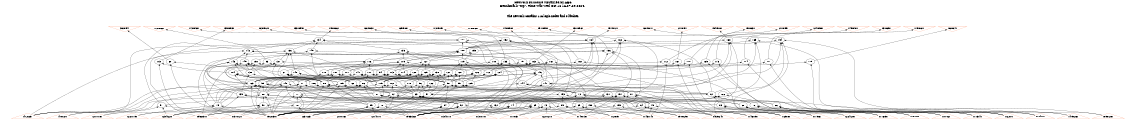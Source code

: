 # Network structure generated by ABC

digraph network {
size = "7.5,10";
center = true;
edge [dir = back];

{
  node [shape = plaintext];
  edge [style = invis];
  LevelTitle1 [label=""];
  LevelTitle2 [label=""];
  Level8 [label = ""];
  Level7 [label = ""];
  Level6 [label = ""];
  Level5 [label = ""];
  Level4 [label = ""];
  Level3 [label = ""];
  Level2 [label = ""];
  Level1 [label = ""];
  Level0 [label = ""];
  LevelTitle1 ->  LevelTitle2 ->  Level8 ->  Level7 ->  Level6 ->  Level5 ->  Level4 ->  Level3 ->  Level2 ->  Level1 ->  Level0;
}

{
  rank = same;
  LevelTitle1;
  title1 [shape=plaintext,
          fontsize=20,
          fontname = "Times-Roman",
          label="Network structure visualized by ABC\nBenchmark \"top\". Time was Wed Oct 16 16:07:29 2024. "
         ];
}

{
  rank = same;
  LevelTitle2;
  title2 [shape=plaintext,
          fontsize=18,
          fontname = "Times-Roman",
          label="The network contains 116 logic nodes and 0 latches.\n"
         ];
}

{
  rank = same;
  Level8;
  Node34 [label = "_36_854_", shape = invtriangle, color = coral, fillcolor = coral];
  Node35 [label = "_12_862_", shape = invtriangle, color = coral, fillcolor = coral];
  Node36 [label = "_42_852_", shape = invtriangle, color = coral, fillcolor = coral];
  Node37 [label = "_39_853_", shape = invtriangle, color = coral, fillcolor = coral];
  Node38 [label = "_63_902_", shape = invtriangle, color = coral, fillcolor = coral];
  Node39 [label = "_33_855_", shape = invtriangle, color = coral, fillcolor = coral];
  Node40 [label = "_75_866_", shape = invtriangle, color = coral, fillcolor = coral];
  Node41 [label = "_66_903_", shape = invtriangle, color = coral, fillcolor = coral];
  Node42 [label = "_69_908_", shape = invtriangle, color = coral, fillcolor = coral];
  Node43 [label = "_72_909_", shape = invtriangle, color = coral, fillcolor = coral];
  Node44 [label = "_18_860_", shape = invtriangle, color = coral, fillcolor = coral];
  Node45 [label = "_48_850_", shape = invtriangle, color = coral, fillcolor = coral];
  Node46 [label = "_51_899_", shape = invtriangle, color = coral, fillcolor = coral];
  Node47 [label = "_30_856_", shape = invtriangle, color = coral, fillcolor = coral];
  Node48 [label = "_57_912_", shape = invtriangle, color = coral, fillcolor = coral];
  Node49 [label = "_60_901_", shape = invtriangle, color = coral, fillcolor = coral];
  Node50 [label = "_27_857_", shape = invtriangle, color = coral, fillcolor = coral];
  Node51 [label = "_54_900_", shape = invtriangle, color = coral, fillcolor = coral];
  Node52 [label = "_9_863_", shape = invtriangle, color = coral, fillcolor = coral];
  Node53 [label = "_21_859_", shape = invtriangle, color = coral, fillcolor = coral];
  Node54 [label = "_24_858_", shape = invtriangle, color = coral, fillcolor = coral];
  Node55 [label = "_45_851_", shape = invtriangle, color = coral, fillcolor = coral];
  Node56 [label = "_3_865_", shape = invtriangle, color = coral, fillcolor = coral];
  Node57 [label = "_15_861_", shape = invtriangle, color = coral, fillcolor = coral];
  Node58 [label = "_6_864_", shape = invtriangle, color = coral, fillcolor = coral];
}

{
  rank = same;
  Level7;
  Node107 [label = "107\n", shape = ellipse];
  Node134 [label = "134\n", shape = ellipse];
  Node152 [label = "152\n", shape = ellipse];
  Node154 [label = "154\n", shape = ellipse];
  Node162 [label = "162\n", shape = ellipse];
  Node164 [label = "164\n", shape = ellipse];
  Node165 [label = "165\n", shape = ellipse];
  Node168 [label = "168\n", shape = ellipse];
}

{
  rank = same;
  Level6;
  Node108 [label = "108\n", shape = ellipse];
  Node135 [label = "135\n", shape = ellipse];
  Node136 [label = "136\n", shape = ellipse];
  Node142 [label = "142\n", shape = ellipse];
  Node149 [label = "149\n", shape = ellipse];
  Node155 [label = "155\n", shape = ellipse];
  Node156 [label = "156\n", shape = ellipse];
}

{
  rank = same;
  Level5;
  Node60 [label = "60\n", shape = ellipse];
  Node93 [label = "93\n", shape = ellipse];
  Node100 [label = "100\n", shape = ellipse];
  Node103 [label = "103\n", shape = ellipse];
  Node109 [label = "109\n", shape = ellipse];
  Node116 [label = "116\n", shape = ellipse];
  Node119 [label = "119\n", shape = ellipse];
  Node127 [label = "127\n", shape = ellipse];
  Node133 [label = "133\n", shape = ellipse];
  Node137 [label = "137\n", shape = ellipse];
  Node143 [label = "143\n", shape = ellipse];
  Node145 [label = "145\n", shape = ellipse];
  Node150 [label = "150\n", shape = ellipse];
  Node151 [label = "151\n", shape = ellipse];
  Node160 [label = "160\n", shape = ellipse];
  Node161 [label = "161\n", shape = ellipse];
  Node163 [label = "163\n", shape = ellipse];
  Node167 [label = "167\n", shape = ellipse];
  Node169 [label = "169\n", shape = ellipse];
  Node170 [label = "170\n", shape = ellipse];
  Node171 [label = "171\n", shape = ellipse];
  Node172 [label = "172\n", shape = ellipse];
  Node173 [label = "173\n", shape = ellipse];
  Node174 [label = "174\n", shape = ellipse];
  Node175 [label = "175\n", shape = ellipse];
}

{
  rank = same;
  Level4;
  Node61 [label = "61\n", shape = ellipse];
  Node94 [label = "94\n", shape = ellipse];
  Node101 [label = "101\n", shape = ellipse];
  Node104 [label = "104\n", shape = ellipse];
  Node110 [label = "110\n", shape = ellipse];
  Node111 [label = "111\n", shape = ellipse];
  Node112 [label = "112\n", shape = ellipse];
  Node113 [label = "113\n", shape = ellipse];
  Node114 [label = "114\n", shape = ellipse];
  Node117 [label = "117\n", shape = ellipse];
  Node120 [label = "120\n", shape = ellipse];
  Node121 [label = "121\n", shape = ellipse];
  Node124 [label = "124\n", shape = ellipse];
  Node126 [label = "126\n", shape = ellipse];
  Node128 [label = "128\n", shape = ellipse];
  Node129 [label = "129\n", shape = ellipse];
  Node130 [label = "130\n", shape = ellipse];
  Node138 [label = "138\n", shape = ellipse];
  Node140 [label = "140\n", shape = ellipse];
  Node141 [label = "141\n", shape = ellipse];
  Node146 [label = "146\n", shape = ellipse];
}

{
  rank = same;
  Level3;
  Node62 [label = "62\n", shape = ellipse];
  Node71 [label = "71\n", shape = ellipse];
  Node80 [label = "80\n", shape = ellipse];
  Node86 [label = "86\n", shape = ellipse];
  Node95 [label = "95\n", shape = ellipse];
  Node96 [label = "96\n", shape = ellipse];
  Node98 [label = "98\n", shape = ellipse];
  Node99 [label = "99\n", shape = ellipse];
  Node102 [label = "102\n", shape = ellipse];
  Node105 [label = "105\n", shape = ellipse];
  Node106 [label = "106\n", shape = ellipse];
  Node115 [label = "115\n", shape = ellipse];
  Node118 [label = "118\n", shape = ellipse];
  Node122 [label = "122\n", shape = ellipse];
  Node123 [label = "123\n", shape = ellipse];
  Node125 [label = "125\n", shape = ellipse];
  Node144 [label = "144\n", shape = ellipse];
  Node147 [label = "147\n", shape = ellipse];
  Node148 [label = "148\n", shape = ellipse];
}

{
  rank = same;
  Level2;
  Node63 [label = "63\n", shape = ellipse];
  Node67 [label = "67\n", shape = ellipse];
  Node72 [label = "72\n", shape = ellipse];
  Node77 [label = "77\n", shape = ellipse];
  Node81 [label = "81\n", shape = ellipse];
  Node82 [label = "82\n", shape = ellipse];
  Node87 [label = "87\n", shape = ellipse];
  Node88 [label = "88\n", shape = ellipse];
  Node97 [label = "97\n", shape = ellipse];
  Node131 [label = "131\n", shape = ellipse];
  Node139 [label = "139\n", shape = ellipse];
  Node153 [label = "153\n", shape = ellipse];
  Node157 [label = "157\n", shape = ellipse];
  Node166 [label = "166\n", shape = ellipse];
}

{
  rank = same;
  Level1;
  Node64 [label = "64\n", shape = ellipse];
  Node65 [label = "65\n", shape = ellipse];
  Node66 [label = "66\n", shape = ellipse];
  Node68 [label = "68\n", shape = ellipse];
  Node69 [label = "69\n", shape = ellipse];
  Node70 [label = "70\n", shape = ellipse];
  Node73 [label = "73\n", shape = ellipse];
  Node74 [label = "74\n", shape = ellipse];
  Node75 [label = "75\n", shape = ellipse];
  Node76 [label = "76\n", shape = ellipse];
  Node78 [label = "78\n", shape = ellipse];
  Node79 [label = "79\n", shape = ellipse];
  Node83 [label = "83\n", shape = ellipse];
  Node84 [label = "84\n", shape = ellipse];
  Node85 [label = "85\n", shape = ellipse];
  Node89 [label = "89\n", shape = ellipse];
  Node90 [label = "90\n", shape = ellipse];
  Node91 [label = "91\n", shape = ellipse];
  Node92 [label = "92\n", shape = ellipse];
  Node132 [label = "132\n", shape = ellipse];
  Node158 [label = "158\n", shape = ellipse];
  Node159 [label = "159\n", shape = ellipse];
}

{
  rank = same;
  Level0;
  Node1 [label = "_128_9_", shape = triangle, color = coral, fillcolor = coral];
  Node2 [label = "_113_4_", shape = triangle, color = coral, fillcolor = coral];
  Node3 [label = "_469_24_", shape = triangle, color = coral, fillcolor = coral];
  Node4 [label = "_101_0_", shape = triangle, color = coral, fillcolor = coral];
  Node5 [label = "_210_16_", shape = triangle, color = coral, fillcolor = coral];
  Node6 [label = "_224_20_", shape = triangle, color = coral, fillcolor = coral];
  Node7 [label = "_214_17_", shape = triangle, color = coral, fillcolor = coral];
  Node8 [label = "_116_5_", shape = triangle, color = coral, fillcolor = coral];
  Node9 [label = "_104_1_", shape = triangle, color = coral, fillcolor = coral];
  Node10 [label = "_137_12_", shape = triangle, color = coral, fillcolor = coral];
  Node11 [label = "_234_22_", shape = triangle, color = coral, fillcolor = coral];
  Node12 [label = "_217_18_", shape = triangle, color = coral, fillcolor = coral];
  Node13 [label = "_107_2_", shape = triangle, color = coral, fillcolor = coral];
  Node14 [label = "_134_11_", shape = triangle, color = coral, fillcolor = coral];
  Node15 [label = "_952_31_", shape = triangle, color = coral, fillcolor = coral];
  Node16 [label = "_110_3_", shape = triangle, color = coral, fillcolor = coral];
  Node17 [label = "_221_19_", shape = triangle, color = coral, fillcolor = coral];
  Node18 [label = "_131_10_", shape = triangle, color = coral, fillcolor = coral];
  Node19 [label = "_227_21_", shape = triangle, color = coral, fillcolor = coral];
  Node20 [label = "_953_32_", shape = triangle, color = coral, fillcolor = coral];
  Node21 [label = "_472_25_", shape = triangle, color = coral, fillcolor = coral];
  Node22 [label = "_900_29_", shape = triangle, color = coral, fillcolor = coral];
  Node23 [label = "_478_27_", shape = triangle, color = coral, fillcolor = coral];
  Node24 [label = "_140_13_", shape = triangle, color = coral, fillcolor = coral];
  Node25 [label = "_122_7_", shape = triangle, color = coral, fillcolor = coral];
  Node26 [label = "_119_6_", shape = triangle, color = coral, fillcolor = coral];
  Node27 [label = "_237_23_", shape = triangle, color = coral, fillcolor = coral];
  Node28 [label = "_898_28_", shape = triangle, color = coral, fillcolor = coral];
  Node29 [label = "_146_15_", shape = triangle, color = coral, fillcolor = coral];
  Node30 [label = "_125_8_", shape = triangle, color = coral, fillcolor = coral];
  Node31 [label = "_475_26_", shape = triangle, color = coral, fillcolor = coral];
  Node32 [label = "_143_14_", shape = triangle, color = coral, fillcolor = coral];
  Node33 [label = "_902_30_", shape = triangle, color = coral, fillcolor = coral];
}

title1 -> title2 [style = invis];
title2 -> Node34 [style = invis];
title2 -> Node35 [style = invis];
title2 -> Node36 [style = invis];
title2 -> Node37 [style = invis];
title2 -> Node38 [style = invis];
title2 -> Node39 [style = invis];
title2 -> Node40 [style = invis];
title2 -> Node41 [style = invis];
title2 -> Node42 [style = invis];
title2 -> Node43 [style = invis];
title2 -> Node44 [style = invis];
title2 -> Node45 [style = invis];
title2 -> Node46 [style = invis];
title2 -> Node47 [style = invis];
title2 -> Node48 [style = invis];
title2 -> Node49 [style = invis];
title2 -> Node50 [style = invis];
title2 -> Node51 [style = invis];
title2 -> Node52 [style = invis];
title2 -> Node53 [style = invis];
title2 -> Node54 [style = invis];
title2 -> Node55 [style = invis];
title2 -> Node56 [style = invis];
title2 -> Node57 [style = invis];
title2 -> Node58 [style = invis];
Node34 -> Node35 [style = invis];
Node35 -> Node36 [style = invis];
Node36 -> Node37 [style = invis];
Node37 -> Node38 [style = invis];
Node38 -> Node39 [style = invis];
Node39 -> Node40 [style = invis];
Node40 -> Node41 [style = invis];
Node41 -> Node42 [style = invis];
Node42 -> Node43 [style = invis];
Node43 -> Node44 [style = invis];
Node44 -> Node45 [style = invis];
Node45 -> Node46 [style = invis];
Node46 -> Node47 [style = invis];
Node47 -> Node48 [style = invis];
Node48 -> Node49 [style = invis];
Node49 -> Node50 [style = invis];
Node50 -> Node51 [style = invis];
Node51 -> Node52 [style = invis];
Node52 -> Node53 [style = invis];
Node53 -> Node54 [style = invis];
Node54 -> Node55 [style = invis];
Node55 -> Node56 [style = invis];
Node56 -> Node57 [style = invis];
Node57 -> Node58 [style = invis];
Node34 -> Node60 [style = solid];
Node35 -> Node93 [style = solid];
Node36 -> Node100 [style = solid];
Node37 -> Node103 [style = solid];
Node38 -> Node107 [style = solid];
Node39 -> Node133 [style = solid];
Node40 -> Node134 [style = solid];
Node41 -> Node152 [style = solid];
Node42 -> Node154 [style = solid];
Node43 -> Node156 [style = solid];
Node44 -> Node160 [style = solid];
Node45 -> Node161 [style = solid];
Node46 -> Node162 [style = solid];
Node47 -> Node163 [style = solid];
Node48 -> Node164 [style = solid];
Node49 -> Node165 [style = solid];
Node50 -> Node167 [style = solid];
Node51 -> Node168 [style = solid];
Node52 -> Node169 [style = solid];
Node53 -> Node170 [style = solid];
Node54 -> Node171 [style = solid];
Node55 -> Node172 [style = solid];
Node56 -> Node173 [style = solid];
Node57 -> Node174 [style = solid];
Node58 -> Node175 [style = solid];
Node60 -> Node61 [style = solid];
Node60 -> Node14 [style = solid];
Node61 -> Node62 [style = solid];
Node61 -> Node71 [style = solid];
Node61 -> Node80 [style = solid];
Node61 -> Node86 [style = solid];
Node62 -> Node63 [style = solid];
Node62 -> Node67 [style = solid];
Node63 -> Node64 [style = solid];
Node63 -> Node65 [style = solid];
Node63 -> Node66 [style = solid];
Node63 -> Node31 [style = solid];
Node63 -> Node33 [style = solid];
Node64 -> Node24 [style = solid];
Node64 -> Node29 [style = solid];
Node64 -> Node30 [style = solid];
Node65 -> Node7 [style = solid];
Node65 -> Node18 [style = solid];
Node65 -> Node20 [style = solid];
Node65 -> Node27 [style = solid];
Node65 -> Node32 [style = solid];
Node66 -> Node2 [style = solid];
Node66 -> Node9 [style = solid];
Node66 -> Node25 [style = solid];
Node67 -> Node68 [style = solid];
Node67 -> Node69 [style = solid];
Node67 -> Node70 [style = solid];
Node67 -> Node23 [style = solid];
Node67 -> Node33 [style = solid];
Node68 -> Node8 [style = solid];
Node68 -> Node13 [style = solid];
Node68 -> Node25 [style = solid];
Node69 -> Node1 [style = solid];
Node69 -> Node14 [style = solid];
Node69 -> Node32 [style = solid];
Node70 -> Node11 [style = solid];
Node70 -> Node12 [style = solid];
Node70 -> Node20 [style = solid];
Node71 -> Node72 [style = solid];
Node71 -> Node77 [style = solid];
Node71 -> Node79 [style = solid];
Node71 -> Node3 [style = solid];
Node71 -> Node33 [style = solid];
Node72 -> Node73 [style = solid];
Node72 -> Node74 [style = solid];
Node72 -> Node75 [style = solid];
Node72 -> Node76 [style = solid];
Node73 -> Node16 [style = solid];
Node73 -> Node19 [style = solid];
Node73 -> Node20 [style = solid];
Node73 -> Node24 [style = solid];
Node74 -> Node10 [style = solid];
Node74 -> Node14 [style = solid];
Node74 -> Node18 [style = solid];
Node75 -> Node1 [style = solid];
Node75 -> Node29 [style = solid];
Node75 -> Node32 [style = solid];
Node76 -> Node4 [style = solid];
Node76 -> Node9 [style = solid];
Node76 -> Node13 [style = solid];
Node77 -> Node78 [style = solid];
Node77 -> Node15 [style = solid];
Node77 -> Node20 [style = solid];
Node77 -> Node22 [style = solid];
Node77 -> Node33 [style = solid];
Node78 -> Node11 [style = solid];
Node78 -> Node27 [style = solid];
Node79 -> Node11 [style = solid];
Node79 -> Node17 [style = solid];
Node79 -> Node33 [style = solid];
Node80 -> Node81 [style = solid];
Node80 -> Node82 [style = solid];
Node80 -> Node84 [style = solid];
Node80 -> Node85 [style = solid];
Node80 -> Node33 [style = solid];
Node81 -> Node75 [style = solid];
Node81 -> Node6 [style = solid];
Node81 -> Node20 [style = solid];
Node81 -> Node30 [style = solid];
Node82 -> Node76 [style = solid];
Node82 -> Node83 [style = solid];
Node82 -> Node16 [style = solid];
Node82 -> Node25 [style = solid];
Node83 -> Node2 [style = solid];
Node83 -> Node8 [style = solid];
Node83 -> Node26 [style = solid];
Node84 -> Node5 [style = solid];
Node84 -> Node27 [style = solid];
Node84 -> Node33 [style = solid];
Node85 -> Node7 [style = solid];
Node85 -> Node27 [style = solid];
Node85 -> Node33 [style = solid];
Node86 -> Node87 [style = solid];
Node86 -> Node88 [style = solid];
Node86 -> Node92 [style = solid];
Node86 -> Node21 [style = solid];
Node86 -> Node33 [style = solid];
Node87 -> Node74 [style = solid];
Node87 -> Node75 [style = solid];
Node87 -> Node83 [style = solid];
Node88 -> Node64 [style = solid];
Node88 -> Node89 [style = solid];
Node88 -> Node90 [style = solid];
Node88 -> Node91 [style = solid];
Node88 -> Node33 [style = solid];
Node89 -> Node1 [style = solid];
Node89 -> Node16 [style = solid];
Node89 -> Node26 [style = solid];
Node90 -> Node10 [style = solid];
Node90 -> Node11 [style = solid];
Node90 -> Node17 [style = solid];
Node90 -> Node20 [style = solid];
Node91 -> Node11 [style = solid];
Node91 -> Node12 [style = solid];
Node91 -> Node33 [style = solid];
Node92 -> Node4 [style = solid];
Node92 -> Node5 [style = solid];
Node92 -> Node20 [style = solid];
Node92 -> Node27 [style = solid];
Node93 -> Node94 [style = solid];
Node93 -> Node16 [style = solid];
Node94 -> Node95 [style = solid];
Node94 -> Node96 [style = solid];
Node94 -> Node98 [style = solid];
Node94 -> Node99 [style = solid];
Node95 -> Node72 [style = solid];
Node95 -> Node79 [style = solid];
Node95 -> Node3 [style = solid];
Node95 -> Node33 [style = solid];
Node96 -> Node63 [style = solid];
Node96 -> Node67 [style = solid];
Node96 -> Node97 [style = solid];
Node97 -> Node78 [style = solid];
Node97 -> Node15 [style = solid];
Node97 -> Node20 [style = solid];
Node97 -> Node28 [style = solid];
Node97 -> Node33 [style = solid];
Node98 -> Node81 [style = solid];
Node98 -> Node82 [style = solid];
Node98 -> Node84 [style = solid];
Node98 -> Node85 [style = solid];
Node98 -> Node33 [style = solid];
Node99 -> Node87 [style = solid];
Node99 -> Node88 [style = solid];
Node99 -> Node92 [style = solid];
Node99 -> Node21 [style = solid];
Node99 -> Node33 [style = solid];
Node100 -> Node101 [style = solid];
Node100 -> Node24 [style = solid];
Node101 -> Node95 [style = solid];
Node101 -> Node80 [style = solid];
Node101 -> Node99 [style = solid];
Node101 -> Node102 [style = solid];
Node102 -> Node63 [style = solid];
Node102 -> Node67 [style = solid];
Node102 -> Node77 [style = solid];
Node103 -> Node104 [style = solid];
Node103 -> Node10 [style = solid];
Node104 -> Node71 [style = solid];
Node104 -> Node80 [style = solid];
Node104 -> Node105 [style = solid];
Node104 -> Node106 [style = solid];
Node104 -> Node88 [style = solid];
Node105 -> Node87 [style = solid];
Node105 -> Node92 [style = solid];
Node105 -> Node21 [style = solid];
Node105 -> Node33 [style = solid];
Node106 -> Node63 [style = solid];
Node106 -> Node67 [style = solid];
Node107 -> Node108 [style = solid];
Node107 -> Node131 [style = solid];
Node107 -> Node132 [style = solid];
Node107 -> Node23 [style = solid];
Node108 -> Node109 [style = solid];
Node108 -> Node116 [style = solid];
Node108 -> Node119 [style = solid];
Node108 -> Node127 [style = solid];
Node108 -> Node33 [style = solid];
Node109 -> Node110 [style = solid];
Node109 -> Node111 [style = solid];
Node109 -> Node112 [style = solid];
Node109 -> Node113 [style = solid];
Node109 -> Node114 [style = solid];
Node110 -> Node62 [style = solid];
Node110 -> Node71 [style = solid];
Node111 -> Node80 [style = solid];
Node111 -> Node86 [style = solid];
Node112 -> Node95 [style = solid];
Node112 -> Node102 [style = solid];
Node113 -> Node105 [style = solid];
Node113 -> Node98 [style = solid];
Node113 -> Node88 [style = solid];
Node114 -> Node98 [style = solid];
Node114 -> Node99 [style = solid];
Node114 -> Node102 [style = solid];
Node114 -> Node115 [style = solid];
Node115 -> Node72 [style = solid];
Node115 -> Node79 [style = solid];
Node115 -> Node3 [style = solid];
Node115 -> Node33 [style = solid];
Node116 -> Node61 [style = solid];
Node116 -> Node101 [style = solid];
Node116 -> Node104 [style = solid];
Node116 -> Node117 [style = solid];
Node117 -> Node71 [style = solid];
Node117 -> Node86 [style = solid];
Node117 -> Node98 [style = solid];
Node117 -> Node118 [style = solid];
Node118 -> Node63 [style = solid];
Node118 -> Node67 [style = solid];
Node119 -> Node120 [style = solid];
Node119 -> Node121 [style = solid];
Node119 -> Node124 [style = solid];
Node119 -> Node126 [style = solid];
Node120 -> Node95 [style = solid];
Node120 -> Node86 [style = solid];
Node120 -> Node96 [style = solid];
Node120 -> Node98 [style = solid];
Node121 -> Node95 [style = solid];
Node121 -> Node98 [style = solid];
Node121 -> Node122 [style = solid];
Node121 -> Node123 [style = solid];
Node122 -> Node63 [style = solid];
Node122 -> Node67 [style = solid];
Node122 -> Node97 [style = solid];
Node123 -> Node87 [style = solid];
Node123 -> Node88 [style = solid];
Node123 -> Node92 [style = solid];
Node123 -> Node21 [style = solid];
Node123 -> Node33 [style = solid];
Node124 -> Node95 [style = solid];
Node124 -> Node98 [style = solid];
Node124 -> Node123 [style = solid];
Node124 -> Node125 [style = solid];
Node125 -> Node63 [style = solid];
Node125 -> Node67 [style = solid];
Node125 -> Node97 [style = solid];
Node126 -> Node86 [style = solid];
Node126 -> Node98 [style = solid];
Node126 -> Node115 [style = solid];
Node126 -> Node125 [style = solid];
Node127 -> Node94 [style = solid];
Node127 -> Node128 [style = solid];
Node127 -> Node129 [style = solid];
Node127 -> Node130 [style = solid];
Node128 -> Node105 [style = solid];
Node128 -> Node96 [style = solid];
Node128 -> Node98 [style = solid];
Node128 -> Node115 [style = solid];
Node128 -> Node88 [style = solid];
Node129 -> Node86 [style = solid];
Node129 -> Node98 [style = solid];
Node129 -> Node115 [style = solid];
Node129 -> Node122 [style = solid];
Node130 -> Node98 [style = solid];
Node130 -> Node115 [style = solid];
Node130 -> Node118 [style = solid];
Node130 -> Node123 [style = solid];
Node130 -> Node97 [style = solid];
Node131 -> Node68 [style = solid];
Node131 -> Node69 [style = solid];
Node131 -> Node70 [style = solid];
Node132 -> Node15 [style = solid];
Node132 -> Node20 [style = solid];
Node133 -> Node111 [style = solid];
Node133 -> Node112 [style = solid];
Node133 -> Node18 [style = solid];
Node134 -> Node135 [style = solid];
Node134 -> Node136 [style = solid];
Node134 -> Node142 [style = solid];
Node134 -> Node149 [style = solid];
Node134 -> Node151 [style = solid];
Node135 -> Node109 [style = solid];
Node135 -> Node116 [style = solid];
Node135 -> Node119 [style = solid];
Node135 -> Node127 [style = solid];
Node136 -> Node137 [style = solid];
Node136 -> Node140 [style = solid];
Node136 -> Node141 [style = solid];
Node136 -> Node80 [style = solid];
Node136 -> Node139 [style = solid];
Node137 -> Node138 [style = solid];
Node137 -> Node95 [style = solid];
Node137 -> Node80 [style = solid];
Node137 -> Node123 [style = solid];
Node138 -> Node106 [style = solid];
Node138 -> Node139 [style = solid];
Node139 -> Node78 [style = solid];
Node139 -> Node15 [style = solid];
Node139 -> Node20 [style = solid];
Node140 -> Node62 [style = solid];
Node140 -> Node115 [style = solid];
Node140 -> Node123 [style = solid];
Node141 -> Node115 [style = solid];
Node141 -> Node123 [style = solid];
Node141 -> Node63 [style = solid];
Node141 -> Node67 [style = solid];
Node142 -> Node143 [style = solid];
Node142 -> Node145 [style = solid];
Node142 -> Node146 [style = solid];
Node142 -> Node15 [style = solid];
Node142 -> Node20 [style = solid];
Node143 -> Node138 [style = solid];
Node143 -> Node144 [style = solid];
Node143 -> Node80 [style = solid];
Node143 -> Node123 [style = solid];
Node143 -> Node79 [style = solid];
Node144 -> Node72 [style = solid];
Node144 -> Node3 [style = solid];
Node144 -> Node33 [style = solid];
Node145 -> Node138 [style = solid];
Node145 -> Node80 [style = solid];
Node145 -> Node105 [style = solid];
Node145 -> Node115 [style = solid];
Node145 -> Node88 [style = solid];
Node146 -> Node144 [style = solid];
Node146 -> Node147 [style = solid];
Node146 -> Node105 [style = solid];
Node146 -> Node148 [style = solid];
Node146 -> Node63 [style = solid];
Node147 -> Node81 [style = solid];
Node147 -> Node82 [style = solid];
Node147 -> Node84 [style = solid];
Node147 -> Node33 [style = solid];
Node148 -> Node67 [style = solid];
Node148 -> Node88 [style = solid];
Node148 -> Node79 [style = solid];
Node148 -> Node85 [style = solid];
Node149 -> Node150 [style = solid];
Node149 -> Node147 [style = solid];
Node149 -> Node85 [style = solid];
Node150 -> Node138 [style = solid];
Node150 -> Node115 [style = solid];
Node150 -> Node123 [style = solid];
Node151 -> Node146 [style = solid];
Node151 -> Node15 [style = solid];
Node151 -> Node20 [style = solid];
Node152 -> Node108 [style = solid];
Node152 -> Node153 [style = solid];
Node152 -> Node91 [style = solid];
Node152 -> Node132 [style = solid];
Node153 -> Node64 [style = solid];
Node153 -> Node89 [style = solid];
Node153 -> Node90 [style = solid];
Node154 -> Node155 [style = solid];
Node154 -> Node82 [style = solid];
Node154 -> Node6 [style = solid];
Node154 -> Node20 [style = solid];
Node154 -> Node28 [style = solid];
Node155 -> Node119 [style = solid];
Node155 -> Node127 [style = solid];
Node156 -> Node109 [style = solid];
Node156 -> Node116 [style = solid];
Node156 -> Node157 [style = solid];
Node156 -> Node159 [style = solid];
Node156 -> Node20 [style = solid];
Node157 -> Node74 [style = solid];
Node157 -> Node75 [style = solid];
Node157 -> Node158 [style = solid];
Node157 -> Node24 [style = solid];
Node157 -> Node30 [style = solid];
Node158 -> Node20 [style = solid];
Node158 -> Node22 [style = solid];
Node159 -> Node19 [style = solid];
Node159 -> Node22 [style = solid];
Node160 -> Node129 [style = solid];
Node160 -> Node8 [style = solid];
Node161 -> Node112 [style = solid];
Node161 -> Node113 [style = solid];
Node161 -> Node29 [style = solid];
Node162 -> Node108 [style = solid];
Node162 -> Node81 [style = solid];
Node162 -> Node82 [style = solid];
Node162 -> Node84 [style = solid];
Node162 -> Node132 [style = solid];
Node163 -> Node110 [style = solid];
Node163 -> Node113 [style = solid];
Node163 -> Node1 [style = solid];
Node164 -> Node108 [style = solid];
Node164 -> Node87 [style = solid];
Node164 -> Node92 [style = solid];
Node164 -> Node132 [style = solid];
Node164 -> Node21 [style = solid];
Node165 -> Node108 [style = solid];
Node165 -> Node166 [style = solid];
Node165 -> Node132 [style = solid];
Node165 -> Node31 [style = solid];
Node166 -> Node64 [style = solid];
Node166 -> Node65 [style = solid];
Node166 -> Node66 [style = solid];
Node167 -> Node114 [style = solid];
Node167 -> Node30 [style = solid];
Node168 -> Node108 [style = solid];
Node168 -> Node72 [style = solid];
Node168 -> Node132 [style = solid];
Node168 -> Node3 [style = solid];
Node169 -> Node121 [style = solid];
Node169 -> Node13 [style = solid];
Node170 -> Node128 [style = solid];
Node170 -> Node26 [style = solid];
Node171 -> Node130 [style = solid];
Node171 -> Node25 [style = solid];
Node172 -> Node117 [style = solid];
Node172 -> Node32 [style = solid];
Node173 -> Node120 [style = solid];
Node173 -> Node4 [style = solid];
Node174 -> Node126 [style = solid];
Node174 -> Node2 [style = solid];
Node175 -> Node124 [style = solid];
Node175 -> Node9 [style = solid];
}

